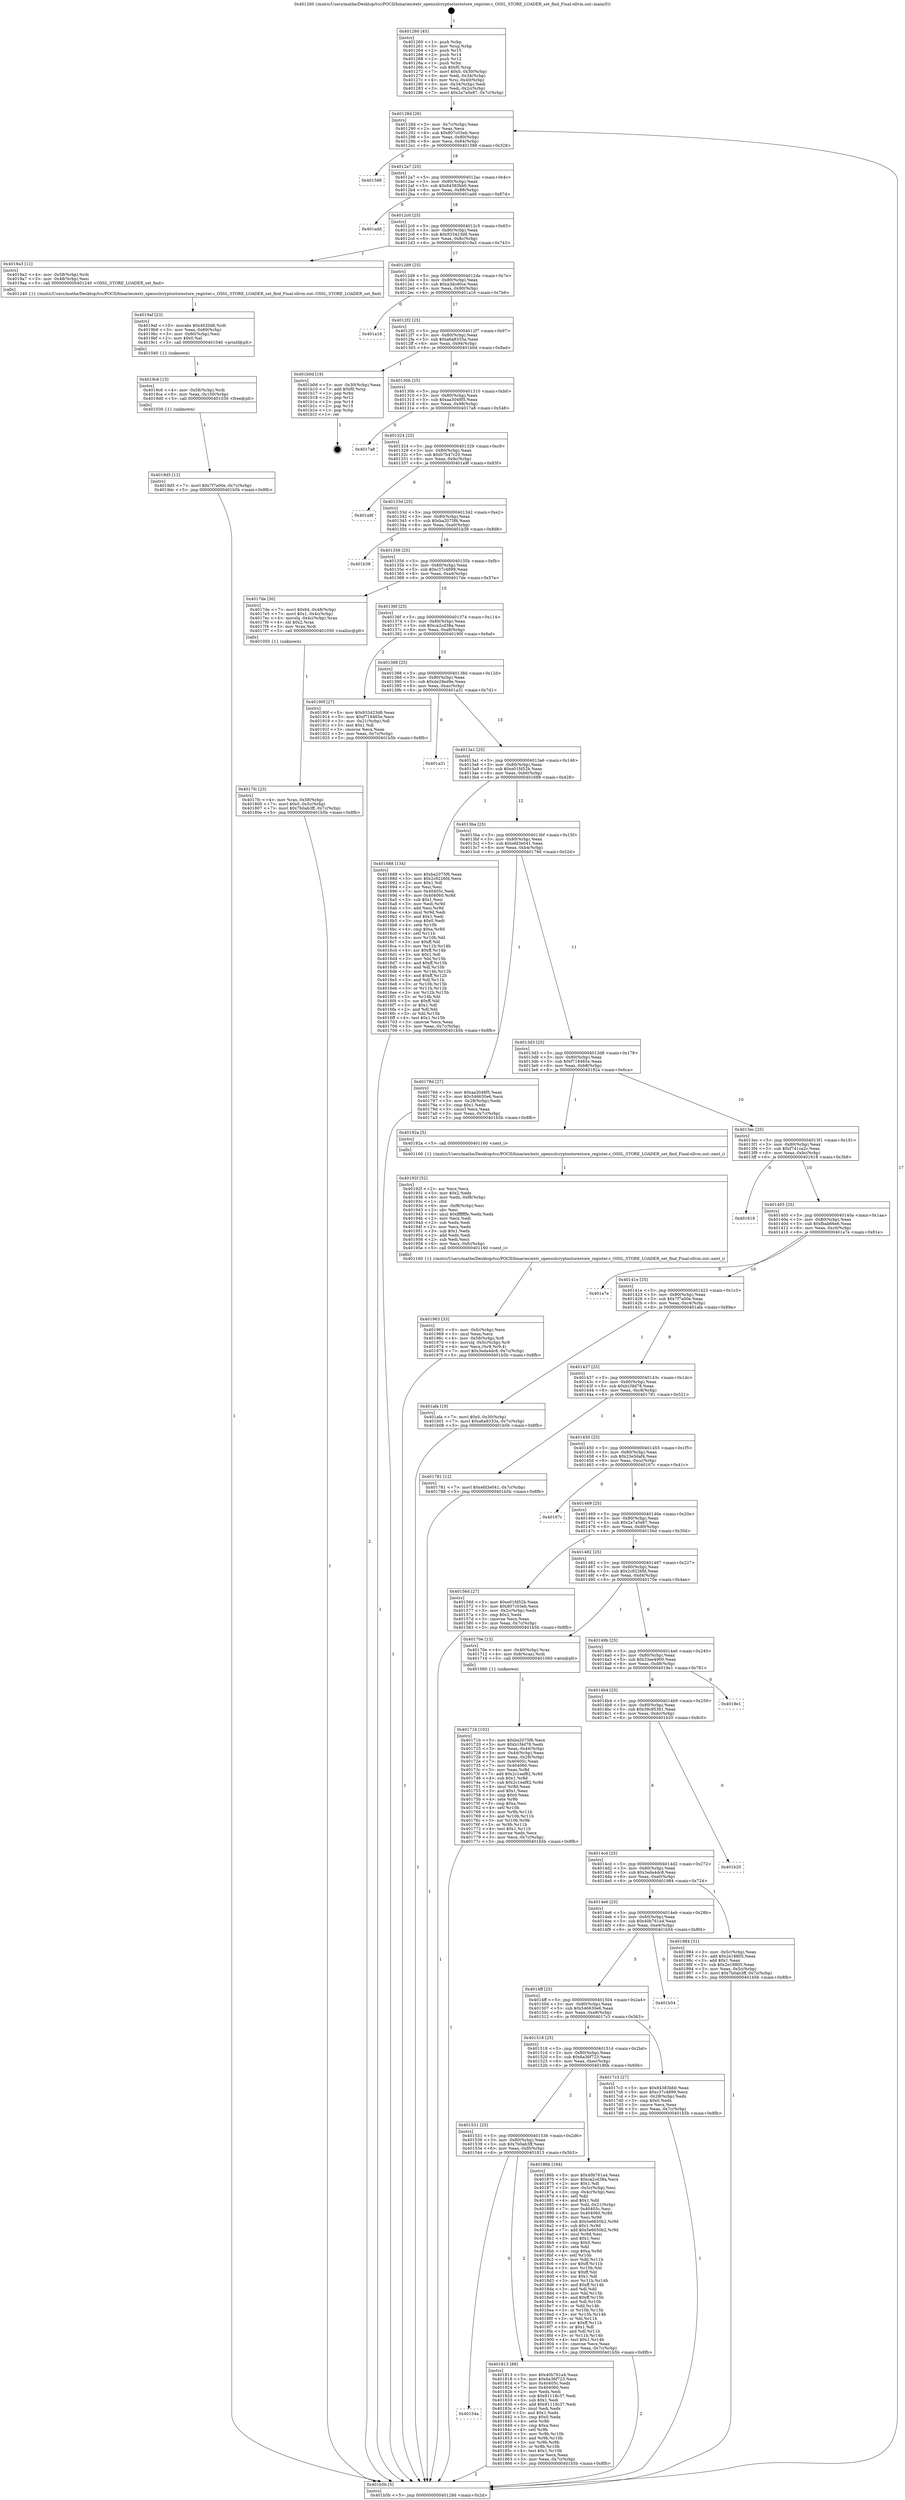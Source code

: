 digraph "0x401260" {
  label = "0x401260 (/mnt/c/Users/mathe/Desktop/tcc/POCII/binaries/extr_opensslcryptostorestore_register.c_OSSL_STORE_LOADER_set_find_Final-ollvm.out::main(0))"
  labelloc = "t"
  node[shape=record]

  Entry [label="",width=0.3,height=0.3,shape=circle,fillcolor=black,style=filled]
  "0x40128d" [label="{
     0x40128d [26]\l
     | [instrs]\l
     &nbsp;&nbsp;0x40128d \<+3\>: mov -0x7c(%rbp),%eax\l
     &nbsp;&nbsp;0x401290 \<+2\>: mov %eax,%ecx\l
     &nbsp;&nbsp;0x401292 \<+6\>: sub $0x807c03eb,%ecx\l
     &nbsp;&nbsp;0x401298 \<+3\>: mov %eax,-0x80(%rbp)\l
     &nbsp;&nbsp;0x40129b \<+6\>: mov %ecx,-0x84(%rbp)\l
     &nbsp;&nbsp;0x4012a1 \<+6\>: je 0000000000401588 \<main+0x328\>\l
  }"]
  "0x401588" [label="{
     0x401588\l
  }", style=dashed]
  "0x4012a7" [label="{
     0x4012a7 [25]\l
     | [instrs]\l
     &nbsp;&nbsp;0x4012a7 \<+5\>: jmp 00000000004012ac \<main+0x4c\>\l
     &nbsp;&nbsp;0x4012ac \<+3\>: mov -0x80(%rbp),%eax\l
     &nbsp;&nbsp;0x4012af \<+5\>: sub $0x84383bb0,%eax\l
     &nbsp;&nbsp;0x4012b4 \<+6\>: mov %eax,-0x88(%rbp)\l
     &nbsp;&nbsp;0x4012ba \<+6\>: je 0000000000401add \<main+0x87d\>\l
  }"]
  Exit [label="",width=0.3,height=0.3,shape=circle,fillcolor=black,style=filled,peripheries=2]
  "0x401add" [label="{
     0x401add\l
  }", style=dashed]
  "0x4012c0" [label="{
     0x4012c0 [25]\l
     | [instrs]\l
     &nbsp;&nbsp;0x4012c0 \<+5\>: jmp 00000000004012c5 \<main+0x65\>\l
     &nbsp;&nbsp;0x4012c5 \<+3\>: mov -0x80(%rbp),%eax\l
     &nbsp;&nbsp;0x4012c8 \<+5\>: sub $0x933423d8,%eax\l
     &nbsp;&nbsp;0x4012cd \<+6\>: mov %eax,-0x8c(%rbp)\l
     &nbsp;&nbsp;0x4012d3 \<+6\>: je 00000000004019a3 \<main+0x743\>\l
  }"]
  "0x4019d5" [label="{
     0x4019d5 [12]\l
     | [instrs]\l
     &nbsp;&nbsp;0x4019d5 \<+7\>: movl $0x7f7a00e,-0x7c(%rbp)\l
     &nbsp;&nbsp;0x4019dc \<+5\>: jmp 0000000000401b5b \<main+0x8fb\>\l
  }"]
  "0x4019a3" [label="{
     0x4019a3 [12]\l
     | [instrs]\l
     &nbsp;&nbsp;0x4019a3 \<+4\>: mov -0x58(%rbp),%rdi\l
     &nbsp;&nbsp;0x4019a7 \<+3\>: mov -0x48(%rbp),%esi\l
     &nbsp;&nbsp;0x4019aa \<+5\>: call 0000000000401240 \<OSSL_STORE_LOADER_set_find\>\l
     | [calls]\l
     &nbsp;&nbsp;0x401240 \{1\} (/mnt/c/Users/mathe/Desktop/tcc/POCII/binaries/extr_opensslcryptostorestore_register.c_OSSL_STORE_LOADER_set_find_Final-ollvm.out::OSSL_STORE_LOADER_set_find)\l
  }"]
  "0x4012d9" [label="{
     0x4012d9 [25]\l
     | [instrs]\l
     &nbsp;&nbsp;0x4012d9 \<+5\>: jmp 00000000004012de \<main+0x7e\>\l
     &nbsp;&nbsp;0x4012de \<+3\>: mov -0x80(%rbp),%eax\l
     &nbsp;&nbsp;0x4012e1 \<+5\>: sub $0xa3dcd0ce,%eax\l
     &nbsp;&nbsp;0x4012e6 \<+6\>: mov %eax,-0x90(%rbp)\l
     &nbsp;&nbsp;0x4012ec \<+6\>: je 0000000000401a16 \<main+0x7b6\>\l
  }"]
  "0x4019c6" [label="{
     0x4019c6 [15]\l
     | [instrs]\l
     &nbsp;&nbsp;0x4019c6 \<+4\>: mov -0x58(%rbp),%rdi\l
     &nbsp;&nbsp;0x4019ca \<+6\>: mov %eax,-0x100(%rbp)\l
     &nbsp;&nbsp;0x4019d0 \<+5\>: call 0000000000401030 \<free@plt\>\l
     | [calls]\l
     &nbsp;&nbsp;0x401030 \{1\} (unknown)\l
  }"]
  "0x401a16" [label="{
     0x401a16\l
  }", style=dashed]
  "0x4012f2" [label="{
     0x4012f2 [25]\l
     | [instrs]\l
     &nbsp;&nbsp;0x4012f2 \<+5\>: jmp 00000000004012f7 \<main+0x97\>\l
     &nbsp;&nbsp;0x4012f7 \<+3\>: mov -0x80(%rbp),%eax\l
     &nbsp;&nbsp;0x4012fa \<+5\>: sub $0xa6a8333a,%eax\l
     &nbsp;&nbsp;0x4012ff \<+6\>: mov %eax,-0x94(%rbp)\l
     &nbsp;&nbsp;0x401305 \<+6\>: je 0000000000401b0d \<main+0x8ad\>\l
  }"]
  "0x4019af" [label="{
     0x4019af [23]\l
     | [instrs]\l
     &nbsp;&nbsp;0x4019af \<+10\>: movabs $0x4020d6,%rdi\l
     &nbsp;&nbsp;0x4019b9 \<+3\>: mov %eax,-0x60(%rbp)\l
     &nbsp;&nbsp;0x4019bc \<+3\>: mov -0x60(%rbp),%esi\l
     &nbsp;&nbsp;0x4019bf \<+2\>: mov $0x0,%al\l
     &nbsp;&nbsp;0x4019c1 \<+5\>: call 0000000000401040 \<printf@plt\>\l
     | [calls]\l
     &nbsp;&nbsp;0x401040 \{1\} (unknown)\l
  }"]
  "0x401b0d" [label="{
     0x401b0d [19]\l
     | [instrs]\l
     &nbsp;&nbsp;0x401b0d \<+3\>: mov -0x30(%rbp),%eax\l
     &nbsp;&nbsp;0x401b10 \<+7\>: add $0xf0,%rsp\l
     &nbsp;&nbsp;0x401b17 \<+1\>: pop %rbx\l
     &nbsp;&nbsp;0x401b18 \<+2\>: pop %r12\l
     &nbsp;&nbsp;0x401b1a \<+2\>: pop %r14\l
     &nbsp;&nbsp;0x401b1c \<+2\>: pop %r15\l
     &nbsp;&nbsp;0x401b1e \<+1\>: pop %rbp\l
     &nbsp;&nbsp;0x401b1f \<+1\>: ret\l
  }"]
  "0x40130b" [label="{
     0x40130b [25]\l
     | [instrs]\l
     &nbsp;&nbsp;0x40130b \<+5\>: jmp 0000000000401310 \<main+0xb0\>\l
     &nbsp;&nbsp;0x401310 \<+3\>: mov -0x80(%rbp),%eax\l
     &nbsp;&nbsp;0x401313 \<+5\>: sub $0xaa3048f5,%eax\l
     &nbsp;&nbsp;0x401318 \<+6\>: mov %eax,-0x98(%rbp)\l
     &nbsp;&nbsp;0x40131e \<+6\>: je 00000000004017a8 \<main+0x548\>\l
  }"]
  "0x401963" [label="{
     0x401963 [33]\l
     | [instrs]\l
     &nbsp;&nbsp;0x401963 \<+6\>: mov -0xfc(%rbp),%ecx\l
     &nbsp;&nbsp;0x401969 \<+3\>: imul %eax,%ecx\l
     &nbsp;&nbsp;0x40196c \<+4\>: mov -0x58(%rbp),%r8\l
     &nbsp;&nbsp;0x401970 \<+4\>: movslq -0x5c(%rbp),%r9\l
     &nbsp;&nbsp;0x401974 \<+4\>: mov %ecx,(%r8,%r9,4)\l
     &nbsp;&nbsp;0x401978 \<+7\>: movl $0x3eda4dc8,-0x7c(%rbp)\l
     &nbsp;&nbsp;0x40197f \<+5\>: jmp 0000000000401b5b \<main+0x8fb\>\l
  }"]
  "0x4017a8" [label="{
     0x4017a8\l
  }", style=dashed]
  "0x401324" [label="{
     0x401324 [25]\l
     | [instrs]\l
     &nbsp;&nbsp;0x401324 \<+5\>: jmp 0000000000401329 \<main+0xc9\>\l
     &nbsp;&nbsp;0x401329 \<+3\>: mov -0x80(%rbp),%eax\l
     &nbsp;&nbsp;0x40132c \<+5\>: sub $0xb7b47c20,%eax\l
     &nbsp;&nbsp;0x401331 \<+6\>: mov %eax,-0x9c(%rbp)\l
     &nbsp;&nbsp;0x401337 \<+6\>: je 0000000000401a9f \<main+0x83f\>\l
  }"]
  "0x40192f" [label="{
     0x40192f [52]\l
     | [instrs]\l
     &nbsp;&nbsp;0x40192f \<+2\>: xor %ecx,%ecx\l
     &nbsp;&nbsp;0x401931 \<+5\>: mov $0x2,%edx\l
     &nbsp;&nbsp;0x401936 \<+6\>: mov %edx,-0xf8(%rbp)\l
     &nbsp;&nbsp;0x40193c \<+1\>: cltd\l
     &nbsp;&nbsp;0x40193d \<+6\>: mov -0xf8(%rbp),%esi\l
     &nbsp;&nbsp;0x401943 \<+2\>: idiv %esi\l
     &nbsp;&nbsp;0x401945 \<+6\>: imul $0xfffffffe,%edx,%edx\l
     &nbsp;&nbsp;0x40194b \<+2\>: mov %ecx,%edi\l
     &nbsp;&nbsp;0x40194d \<+2\>: sub %edx,%edi\l
     &nbsp;&nbsp;0x40194f \<+2\>: mov %ecx,%edx\l
     &nbsp;&nbsp;0x401951 \<+3\>: sub $0x1,%edx\l
     &nbsp;&nbsp;0x401954 \<+2\>: add %edx,%edi\l
     &nbsp;&nbsp;0x401956 \<+2\>: sub %edi,%ecx\l
     &nbsp;&nbsp;0x401958 \<+6\>: mov %ecx,-0xfc(%rbp)\l
     &nbsp;&nbsp;0x40195e \<+5\>: call 0000000000401160 \<next_i\>\l
     | [calls]\l
     &nbsp;&nbsp;0x401160 \{1\} (/mnt/c/Users/mathe/Desktop/tcc/POCII/binaries/extr_opensslcryptostorestore_register.c_OSSL_STORE_LOADER_set_find_Final-ollvm.out::next_i)\l
  }"]
  "0x401a9f" [label="{
     0x401a9f\l
  }", style=dashed]
  "0x40133d" [label="{
     0x40133d [25]\l
     | [instrs]\l
     &nbsp;&nbsp;0x40133d \<+5\>: jmp 0000000000401342 \<main+0xe2\>\l
     &nbsp;&nbsp;0x401342 \<+3\>: mov -0x80(%rbp),%eax\l
     &nbsp;&nbsp;0x401345 \<+5\>: sub $0xba2075f6,%eax\l
     &nbsp;&nbsp;0x40134a \<+6\>: mov %eax,-0xa0(%rbp)\l
     &nbsp;&nbsp;0x401350 \<+6\>: je 0000000000401b38 \<main+0x8d8\>\l
  }"]
  "0x40154a" [label="{
     0x40154a\l
  }", style=dashed]
  "0x401b38" [label="{
     0x401b38\l
  }", style=dashed]
  "0x401356" [label="{
     0x401356 [25]\l
     | [instrs]\l
     &nbsp;&nbsp;0x401356 \<+5\>: jmp 000000000040135b \<main+0xfb\>\l
     &nbsp;&nbsp;0x40135b \<+3\>: mov -0x80(%rbp),%eax\l
     &nbsp;&nbsp;0x40135e \<+5\>: sub $0xc37c4899,%eax\l
     &nbsp;&nbsp;0x401363 \<+6\>: mov %eax,-0xa4(%rbp)\l
     &nbsp;&nbsp;0x401369 \<+6\>: je 00000000004017de \<main+0x57e\>\l
  }"]
  "0x401813" [label="{
     0x401813 [88]\l
     | [instrs]\l
     &nbsp;&nbsp;0x401813 \<+5\>: mov $0x40b761a4,%eax\l
     &nbsp;&nbsp;0x401818 \<+5\>: mov $0x6a36f723,%ecx\l
     &nbsp;&nbsp;0x40181d \<+7\>: mov 0x40405c,%edx\l
     &nbsp;&nbsp;0x401824 \<+7\>: mov 0x404060,%esi\l
     &nbsp;&nbsp;0x40182b \<+2\>: mov %edx,%edi\l
     &nbsp;&nbsp;0x40182d \<+6\>: sub $0x81118c37,%edi\l
     &nbsp;&nbsp;0x401833 \<+3\>: sub $0x1,%edi\l
     &nbsp;&nbsp;0x401836 \<+6\>: add $0x81118c37,%edi\l
     &nbsp;&nbsp;0x40183c \<+3\>: imul %edi,%edx\l
     &nbsp;&nbsp;0x40183f \<+3\>: and $0x1,%edx\l
     &nbsp;&nbsp;0x401842 \<+3\>: cmp $0x0,%edx\l
     &nbsp;&nbsp;0x401845 \<+4\>: sete %r8b\l
     &nbsp;&nbsp;0x401849 \<+3\>: cmp $0xa,%esi\l
     &nbsp;&nbsp;0x40184c \<+4\>: setl %r9b\l
     &nbsp;&nbsp;0x401850 \<+3\>: mov %r8b,%r10b\l
     &nbsp;&nbsp;0x401853 \<+3\>: and %r9b,%r10b\l
     &nbsp;&nbsp;0x401856 \<+3\>: xor %r9b,%r8b\l
     &nbsp;&nbsp;0x401859 \<+3\>: or %r8b,%r10b\l
     &nbsp;&nbsp;0x40185c \<+4\>: test $0x1,%r10b\l
     &nbsp;&nbsp;0x401860 \<+3\>: cmovne %ecx,%eax\l
     &nbsp;&nbsp;0x401863 \<+3\>: mov %eax,-0x7c(%rbp)\l
     &nbsp;&nbsp;0x401866 \<+5\>: jmp 0000000000401b5b \<main+0x8fb\>\l
  }"]
  "0x4017de" [label="{
     0x4017de [30]\l
     | [instrs]\l
     &nbsp;&nbsp;0x4017de \<+7\>: movl $0x64,-0x48(%rbp)\l
     &nbsp;&nbsp;0x4017e5 \<+7\>: movl $0x1,-0x4c(%rbp)\l
     &nbsp;&nbsp;0x4017ec \<+4\>: movslq -0x4c(%rbp),%rax\l
     &nbsp;&nbsp;0x4017f0 \<+4\>: shl $0x2,%rax\l
     &nbsp;&nbsp;0x4017f4 \<+3\>: mov %rax,%rdi\l
     &nbsp;&nbsp;0x4017f7 \<+5\>: call 0000000000401050 \<malloc@plt\>\l
     | [calls]\l
     &nbsp;&nbsp;0x401050 \{1\} (unknown)\l
  }"]
  "0x40136f" [label="{
     0x40136f [25]\l
     | [instrs]\l
     &nbsp;&nbsp;0x40136f \<+5\>: jmp 0000000000401374 \<main+0x114\>\l
     &nbsp;&nbsp;0x401374 \<+3\>: mov -0x80(%rbp),%eax\l
     &nbsp;&nbsp;0x401377 \<+5\>: sub $0xca2cd38a,%eax\l
     &nbsp;&nbsp;0x40137c \<+6\>: mov %eax,-0xa8(%rbp)\l
     &nbsp;&nbsp;0x401382 \<+6\>: je 000000000040190f \<main+0x6af\>\l
  }"]
  "0x401531" [label="{
     0x401531 [25]\l
     | [instrs]\l
     &nbsp;&nbsp;0x401531 \<+5\>: jmp 0000000000401536 \<main+0x2d6\>\l
     &nbsp;&nbsp;0x401536 \<+3\>: mov -0x80(%rbp),%eax\l
     &nbsp;&nbsp;0x401539 \<+5\>: sub $0x7b0ab3ff,%eax\l
     &nbsp;&nbsp;0x40153e \<+6\>: mov %eax,-0xf0(%rbp)\l
     &nbsp;&nbsp;0x401544 \<+6\>: je 0000000000401813 \<main+0x5b3\>\l
  }"]
  "0x40190f" [label="{
     0x40190f [27]\l
     | [instrs]\l
     &nbsp;&nbsp;0x40190f \<+5\>: mov $0x933423d8,%eax\l
     &nbsp;&nbsp;0x401914 \<+5\>: mov $0xf718465e,%ecx\l
     &nbsp;&nbsp;0x401919 \<+3\>: mov -0x21(%rbp),%dl\l
     &nbsp;&nbsp;0x40191c \<+3\>: test $0x1,%dl\l
     &nbsp;&nbsp;0x40191f \<+3\>: cmovne %ecx,%eax\l
     &nbsp;&nbsp;0x401922 \<+3\>: mov %eax,-0x7c(%rbp)\l
     &nbsp;&nbsp;0x401925 \<+5\>: jmp 0000000000401b5b \<main+0x8fb\>\l
  }"]
  "0x401388" [label="{
     0x401388 [25]\l
     | [instrs]\l
     &nbsp;&nbsp;0x401388 \<+5\>: jmp 000000000040138d \<main+0x12d\>\l
     &nbsp;&nbsp;0x40138d \<+3\>: mov -0x80(%rbp),%eax\l
     &nbsp;&nbsp;0x401390 \<+5\>: sub $0xde29ed9e,%eax\l
     &nbsp;&nbsp;0x401395 \<+6\>: mov %eax,-0xac(%rbp)\l
     &nbsp;&nbsp;0x40139b \<+6\>: je 0000000000401a31 \<main+0x7d1\>\l
  }"]
  "0x40186b" [label="{
     0x40186b [164]\l
     | [instrs]\l
     &nbsp;&nbsp;0x40186b \<+5\>: mov $0x40b761a4,%eax\l
     &nbsp;&nbsp;0x401870 \<+5\>: mov $0xca2cd38a,%ecx\l
     &nbsp;&nbsp;0x401875 \<+2\>: mov $0x1,%dl\l
     &nbsp;&nbsp;0x401877 \<+3\>: mov -0x5c(%rbp),%esi\l
     &nbsp;&nbsp;0x40187a \<+3\>: cmp -0x4c(%rbp),%esi\l
     &nbsp;&nbsp;0x40187d \<+4\>: setl %dil\l
     &nbsp;&nbsp;0x401881 \<+4\>: and $0x1,%dil\l
     &nbsp;&nbsp;0x401885 \<+4\>: mov %dil,-0x21(%rbp)\l
     &nbsp;&nbsp;0x401889 \<+7\>: mov 0x40405c,%esi\l
     &nbsp;&nbsp;0x401890 \<+8\>: mov 0x404060,%r8d\l
     &nbsp;&nbsp;0x401898 \<+3\>: mov %esi,%r9d\l
     &nbsp;&nbsp;0x40189b \<+7\>: sub $0x5e6650b2,%r9d\l
     &nbsp;&nbsp;0x4018a2 \<+4\>: sub $0x1,%r9d\l
     &nbsp;&nbsp;0x4018a6 \<+7\>: add $0x5e6650b2,%r9d\l
     &nbsp;&nbsp;0x4018ad \<+4\>: imul %r9d,%esi\l
     &nbsp;&nbsp;0x4018b1 \<+3\>: and $0x1,%esi\l
     &nbsp;&nbsp;0x4018b4 \<+3\>: cmp $0x0,%esi\l
     &nbsp;&nbsp;0x4018b7 \<+4\>: sete %dil\l
     &nbsp;&nbsp;0x4018bb \<+4\>: cmp $0xa,%r8d\l
     &nbsp;&nbsp;0x4018bf \<+4\>: setl %r10b\l
     &nbsp;&nbsp;0x4018c3 \<+3\>: mov %dil,%r11b\l
     &nbsp;&nbsp;0x4018c6 \<+4\>: xor $0xff,%r11b\l
     &nbsp;&nbsp;0x4018ca \<+3\>: mov %r10b,%bl\l
     &nbsp;&nbsp;0x4018cd \<+3\>: xor $0xff,%bl\l
     &nbsp;&nbsp;0x4018d0 \<+3\>: xor $0x1,%dl\l
     &nbsp;&nbsp;0x4018d3 \<+3\>: mov %r11b,%r14b\l
     &nbsp;&nbsp;0x4018d6 \<+4\>: and $0xff,%r14b\l
     &nbsp;&nbsp;0x4018da \<+3\>: and %dl,%dil\l
     &nbsp;&nbsp;0x4018dd \<+3\>: mov %bl,%r15b\l
     &nbsp;&nbsp;0x4018e0 \<+4\>: and $0xff,%r15b\l
     &nbsp;&nbsp;0x4018e4 \<+3\>: and %dl,%r10b\l
     &nbsp;&nbsp;0x4018e7 \<+3\>: or %dil,%r14b\l
     &nbsp;&nbsp;0x4018ea \<+3\>: or %r10b,%r15b\l
     &nbsp;&nbsp;0x4018ed \<+3\>: xor %r15b,%r14b\l
     &nbsp;&nbsp;0x4018f0 \<+3\>: or %bl,%r11b\l
     &nbsp;&nbsp;0x4018f3 \<+4\>: xor $0xff,%r11b\l
     &nbsp;&nbsp;0x4018f7 \<+3\>: or $0x1,%dl\l
     &nbsp;&nbsp;0x4018fa \<+3\>: and %dl,%r11b\l
     &nbsp;&nbsp;0x4018fd \<+3\>: or %r11b,%r14b\l
     &nbsp;&nbsp;0x401900 \<+4\>: test $0x1,%r14b\l
     &nbsp;&nbsp;0x401904 \<+3\>: cmovne %ecx,%eax\l
     &nbsp;&nbsp;0x401907 \<+3\>: mov %eax,-0x7c(%rbp)\l
     &nbsp;&nbsp;0x40190a \<+5\>: jmp 0000000000401b5b \<main+0x8fb\>\l
  }"]
  "0x401a31" [label="{
     0x401a31\l
  }", style=dashed]
  "0x4013a1" [label="{
     0x4013a1 [25]\l
     | [instrs]\l
     &nbsp;&nbsp;0x4013a1 \<+5\>: jmp 00000000004013a6 \<main+0x146\>\l
     &nbsp;&nbsp;0x4013a6 \<+3\>: mov -0x80(%rbp),%eax\l
     &nbsp;&nbsp;0x4013a9 \<+5\>: sub $0xe01fd52b,%eax\l
     &nbsp;&nbsp;0x4013ae \<+6\>: mov %eax,-0xb0(%rbp)\l
     &nbsp;&nbsp;0x4013b4 \<+6\>: je 0000000000401688 \<main+0x428\>\l
  }"]
  "0x4017fc" [label="{
     0x4017fc [23]\l
     | [instrs]\l
     &nbsp;&nbsp;0x4017fc \<+4\>: mov %rax,-0x58(%rbp)\l
     &nbsp;&nbsp;0x401800 \<+7\>: movl $0x0,-0x5c(%rbp)\l
     &nbsp;&nbsp;0x401807 \<+7\>: movl $0x7b0ab3ff,-0x7c(%rbp)\l
     &nbsp;&nbsp;0x40180e \<+5\>: jmp 0000000000401b5b \<main+0x8fb\>\l
  }"]
  "0x401688" [label="{
     0x401688 [134]\l
     | [instrs]\l
     &nbsp;&nbsp;0x401688 \<+5\>: mov $0xba2075f6,%eax\l
     &nbsp;&nbsp;0x40168d \<+5\>: mov $0x2c9226fd,%ecx\l
     &nbsp;&nbsp;0x401692 \<+2\>: mov $0x1,%dl\l
     &nbsp;&nbsp;0x401694 \<+2\>: xor %esi,%esi\l
     &nbsp;&nbsp;0x401696 \<+7\>: mov 0x40405c,%edi\l
     &nbsp;&nbsp;0x40169d \<+8\>: mov 0x404060,%r8d\l
     &nbsp;&nbsp;0x4016a5 \<+3\>: sub $0x1,%esi\l
     &nbsp;&nbsp;0x4016a8 \<+3\>: mov %edi,%r9d\l
     &nbsp;&nbsp;0x4016ab \<+3\>: add %esi,%r9d\l
     &nbsp;&nbsp;0x4016ae \<+4\>: imul %r9d,%edi\l
     &nbsp;&nbsp;0x4016b2 \<+3\>: and $0x1,%edi\l
     &nbsp;&nbsp;0x4016b5 \<+3\>: cmp $0x0,%edi\l
     &nbsp;&nbsp;0x4016b8 \<+4\>: sete %r10b\l
     &nbsp;&nbsp;0x4016bc \<+4\>: cmp $0xa,%r8d\l
     &nbsp;&nbsp;0x4016c0 \<+4\>: setl %r11b\l
     &nbsp;&nbsp;0x4016c4 \<+3\>: mov %r10b,%bl\l
     &nbsp;&nbsp;0x4016c7 \<+3\>: xor $0xff,%bl\l
     &nbsp;&nbsp;0x4016ca \<+3\>: mov %r11b,%r14b\l
     &nbsp;&nbsp;0x4016cd \<+4\>: xor $0xff,%r14b\l
     &nbsp;&nbsp;0x4016d1 \<+3\>: xor $0x1,%dl\l
     &nbsp;&nbsp;0x4016d4 \<+3\>: mov %bl,%r15b\l
     &nbsp;&nbsp;0x4016d7 \<+4\>: and $0xff,%r15b\l
     &nbsp;&nbsp;0x4016db \<+3\>: and %dl,%r10b\l
     &nbsp;&nbsp;0x4016de \<+3\>: mov %r14b,%r12b\l
     &nbsp;&nbsp;0x4016e1 \<+4\>: and $0xff,%r12b\l
     &nbsp;&nbsp;0x4016e5 \<+3\>: and %dl,%r11b\l
     &nbsp;&nbsp;0x4016e8 \<+3\>: or %r10b,%r15b\l
     &nbsp;&nbsp;0x4016eb \<+3\>: or %r11b,%r12b\l
     &nbsp;&nbsp;0x4016ee \<+3\>: xor %r12b,%r15b\l
     &nbsp;&nbsp;0x4016f1 \<+3\>: or %r14b,%bl\l
     &nbsp;&nbsp;0x4016f4 \<+3\>: xor $0xff,%bl\l
     &nbsp;&nbsp;0x4016f7 \<+3\>: or $0x1,%dl\l
     &nbsp;&nbsp;0x4016fa \<+2\>: and %dl,%bl\l
     &nbsp;&nbsp;0x4016fc \<+3\>: or %bl,%r15b\l
     &nbsp;&nbsp;0x4016ff \<+4\>: test $0x1,%r15b\l
     &nbsp;&nbsp;0x401703 \<+3\>: cmovne %ecx,%eax\l
     &nbsp;&nbsp;0x401706 \<+3\>: mov %eax,-0x7c(%rbp)\l
     &nbsp;&nbsp;0x401709 \<+5\>: jmp 0000000000401b5b \<main+0x8fb\>\l
  }"]
  "0x4013ba" [label="{
     0x4013ba [25]\l
     | [instrs]\l
     &nbsp;&nbsp;0x4013ba \<+5\>: jmp 00000000004013bf \<main+0x15f\>\l
     &nbsp;&nbsp;0x4013bf \<+3\>: mov -0x80(%rbp),%eax\l
     &nbsp;&nbsp;0x4013c2 \<+5\>: sub $0xefd3e041,%eax\l
     &nbsp;&nbsp;0x4013c7 \<+6\>: mov %eax,-0xb4(%rbp)\l
     &nbsp;&nbsp;0x4013cd \<+6\>: je 000000000040178d \<main+0x52d\>\l
  }"]
  "0x401518" [label="{
     0x401518 [25]\l
     | [instrs]\l
     &nbsp;&nbsp;0x401518 \<+5\>: jmp 000000000040151d \<main+0x2bd\>\l
     &nbsp;&nbsp;0x40151d \<+3\>: mov -0x80(%rbp),%eax\l
     &nbsp;&nbsp;0x401520 \<+5\>: sub $0x6a36f723,%eax\l
     &nbsp;&nbsp;0x401525 \<+6\>: mov %eax,-0xec(%rbp)\l
     &nbsp;&nbsp;0x40152b \<+6\>: je 000000000040186b \<main+0x60b\>\l
  }"]
  "0x40178d" [label="{
     0x40178d [27]\l
     | [instrs]\l
     &nbsp;&nbsp;0x40178d \<+5\>: mov $0xaa3048f5,%eax\l
     &nbsp;&nbsp;0x401792 \<+5\>: mov $0x546630e6,%ecx\l
     &nbsp;&nbsp;0x401797 \<+3\>: mov -0x28(%rbp),%edx\l
     &nbsp;&nbsp;0x40179a \<+3\>: cmp $0x1,%edx\l
     &nbsp;&nbsp;0x40179d \<+3\>: cmovl %ecx,%eax\l
     &nbsp;&nbsp;0x4017a0 \<+3\>: mov %eax,-0x7c(%rbp)\l
     &nbsp;&nbsp;0x4017a3 \<+5\>: jmp 0000000000401b5b \<main+0x8fb\>\l
  }"]
  "0x4013d3" [label="{
     0x4013d3 [25]\l
     | [instrs]\l
     &nbsp;&nbsp;0x4013d3 \<+5\>: jmp 00000000004013d8 \<main+0x178\>\l
     &nbsp;&nbsp;0x4013d8 \<+3\>: mov -0x80(%rbp),%eax\l
     &nbsp;&nbsp;0x4013db \<+5\>: sub $0xf718465e,%eax\l
     &nbsp;&nbsp;0x4013e0 \<+6\>: mov %eax,-0xb8(%rbp)\l
     &nbsp;&nbsp;0x4013e6 \<+6\>: je 000000000040192a \<main+0x6ca\>\l
  }"]
  "0x4017c3" [label="{
     0x4017c3 [27]\l
     | [instrs]\l
     &nbsp;&nbsp;0x4017c3 \<+5\>: mov $0x84383bb0,%eax\l
     &nbsp;&nbsp;0x4017c8 \<+5\>: mov $0xc37c4899,%ecx\l
     &nbsp;&nbsp;0x4017cd \<+3\>: mov -0x28(%rbp),%edx\l
     &nbsp;&nbsp;0x4017d0 \<+3\>: cmp $0x0,%edx\l
     &nbsp;&nbsp;0x4017d3 \<+3\>: cmove %ecx,%eax\l
     &nbsp;&nbsp;0x4017d6 \<+3\>: mov %eax,-0x7c(%rbp)\l
     &nbsp;&nbsp;0x4017d9 \<+5\>: jmp 0000000000401b5b \<main+0x8fb\>\l
  }"]
  "0x40192a" [label="{
     0x40192a [5]\l
     | [instrs]\l
     &nbsp;&nbsp;0x40192a \<+5\>: call 0000000000401160 \<next_i\>\l
     | [calls]\l
     &nbsp;&nbsp;0x401160 \{1\} (/mnt/c/Users/mathe/Desktop/tcc/POCII/binaries/extr_opensslcryptostorestore_register.c_OSSL_STORE_LOADER_set_find_Final-ollvm.out::next_i)\l
  }"]
  "0x4013ec" [label="{
     0x4013ec [25]\l
     | [instrs]\l
     &nbsp;&nbsp;0x4013ec \<+5\>: jmp 00000000004013f1 \<main+0x191\>\l
     &nbsp;&nbsp;0x4013f1 \<+3\>: mov -0x80(%rbp),%eax\l
     &nbsp;&nbsp;0x4013f4 \<+5\>: sub $0xf741ca2c,%eax\l
     &nbsp;&nbsp;0x4013f9 \<+6\>: mov %eax,-0xbc(%rbp)\l
     &nbsp;&nbsp;0x4013ff \<+6\>: je 0000000000401618 \<main+0x3b8\>\l
  }"]
  "0x4014ff" [label="{
     0x4014ff [25]\l
     | [instrs]\l
     &nbsp;&nbsp;0x4014ff \<+5\>: jmp 0000000000401504 \<main+0x2a4\>\l
     &nbsp;&nbsp;0x401504 \<+3\>: mov -0x80(%rbp),%eax\l
     &nbsp;&nbsp;0x401507 \<+5\>: sub $0x546630e6,%eax\l
     &nbsp;&nbsp;0x40150c \<+6\>: mov %eax,-0xe8(%rbp)\l
     &nbsp;&nbsp;0x401512 \<+6\>: je 00000000004017c3 \<main+0x563\>\l
  }"]
  "0x401618" [label="{
     0x401618\l
  }", style=dashed]
  "0x401405" [label="{
     0x401405 [25]\l
     | [instrs]\l
     &nbsp;&nbsp;0x401405 \<+5\>: jmp 000000000040140a \<main+0x1aa\>\l
     &nbsp;&nbsp;0x40140a \<+3\>: mov -0x80(%rbp),%eax\l
     &nbsp;&nbsp;0x40140d \<+5\>: sub $0xfbab66e6,%eax\l
     &nbsp;&nbsp;0x401412 \<+6\>: mov %eax,-0xc0(%rbp)\l
     &nbsp;&nbsp;0x401418 \<+6\>: je 0000000000401a7e \<main+0x81e\>\l
  }"]
  "0x401b54" [label="{
     0x401b54\l
  }", style=dashed]
  "0x401a7e" [label="{
     0x401a7e\l
  }", style=dashed]
  "0x40141e" [label="{
     0x40141e [25]\l
     | [instrs]\l
     &nbsp;&nbsp;0x40141e \<+5\>: jmp 0000000000401423 \<main+0x1c3\>\l
     &nbsp;&nbsp;0x401423 \<+3\>: mov -0x80(%rbp),%eax\l
     &nbsp;&nbsp;0x401426 \<+5\>: sub $0x7f7a00e,%eax\l
     &nbsp;&nbsp;0x40142b \<+6\>: mov %eax,-0xc4(%rbp)\l
     &nbsp;&nbsp;0x401431 \<+6\>: je 0000000000401afa \<main+0x89a\>\l
  }"]
  "0x4014e6" [label="{
     0x4014e6 [25]\l
     | [instrs]\l
     &nbsp;&nbsp;0x4014e6 \<+5\>: jmp 00000000004014eb \<main+0x28b\>\l
     &nbsp;&nbsp;0x4014eb \<+3\>: mov -0x80(%rbp),%eax\l
     &nbsp;&nbsp;0x4014ee \<+5\>: sub $0x40b761a4,%eax\l
     &nbsp;&nbsp;0x4014f3 \<+6\>: mov %eax,-0xe4(%rbp)\l
     &nbsp;&nbsp;0x4014f9 \<+6\>: je 0000000000401b54 \<main+0x8f4\>\l
  }"]
  "0x401afa" [label="{
     0x401afa [19]\l
     | [instrs]\l
     &nbsp;&nbsp;0x401afa \<+7\>: movl $0x0,-0x30(%rbp)\l
     &nbsp;&nbsp;0x401b01 \<+7\>: movl $0xa6a8333a,-0x7c(%rbp)\l
     &nbsp;&nbsp;0x401b08 \<+5\>: jmp 0000000000401b5b \<main+0x8fb\>\l
  }"]
  "0x401437" [label="{
     0x401437 [25]\l
     | [instrs]\l
     &nbsp;&nbsp;0x401437 \<+5\>: jmp 000000000040143c \<main+0x1dc\>\l
     &nbsp;&nbsp;0x40143c \<+3\>: mov -0x80(%rbp),%eax\l
     &nbsp;&nbsp;0x40143f \<+5\>: sub $0xb1f4d78,%eax\l
     &nbsp;&nbsp;0x401444 \<+6\>: mov %eax,-0xc8(%rbp)\l
     &nbsp;&nbsp;0x40144a \<+6\>: je 0000000000401781 \<main+0x521\>\l
  }"]
  "0x401984" [label="{
     0x401984 [31]\l
     | [instrs]\l
     &nbsp;&nbsp;0x401984 \<+3\>: mov -0x5c(%rbp),%eax\l
     &nbsp;&nbsp;0x401987 \<+5\>: add $0x2e18805,%eax\l
     &nbsp;&nbsp;0x40198c \<+3\>: add $0x1,%eax\l
     &nbsp;&nbsp;0x40198f \<+5\>: sub $0x2e18805,%eax\l
     &nbsp;&nbsp;0x401994 \<+3\>: mov %eax,-0x5c(%rbp)\l
     &nbsp;&nbsp;0x401997 \<+7\>: movl $0x7b0ab3ff,-0x7c(%rbp)\l
     &nbsp;&nbsp;0x40199e \<+5\>: jmp 0000000000401b5b \<main+0x8fb\>\l
  }"]
  "0x401781" [label="{
     0x401781 [12]\l
     | [instrs]\l
     &nbsp;&nbsp;0x401781 \<+7\>: movl $0xefd3e041,-0x7c(%rbp)\l
     &nbsp;&nbsp;0x401788 \<+5\>: jmp 0000000000401b5b \<main+0x8fb\>\l
  }"]
  "0x401450" [label="{
     0x401450 [25]\l
     | [instrs]\l
     &nbsp;&nbsp;0x401450 \<+5\>: jmp 0000000000401455 \<main+0x1f5\>\l
     &nbsp;&nbsp;0x401455 \<+3\>: mov -0x80(%rbp),%eax\l
     &nbsp;&nbsp;0x401458 \<+5\>: sub $0x23e5daf4,%eax\l
     &nbsp;&nbsp;0x40145d \<+6\>: mov %eax,-0xcc(%rbp)\l
     &nbsp;&nbsp;0x401463 \<+6\>: je 000000000040167c \<main+0x41c\>\l
  }"]
  "0x4014cd" [label="{
     0x4014cd [25]\l
     | [instrs]\l
     &nbsp;&nbsp;0x4014cd \<+5\>: jmp 00000000004014d2 \<main+0x272\>\l
     &nbsp;&nbsp;0x4014d2 \<+3\>: mov -0x80(%rbp),%eax\l
     &nbsp;&nbsp;0x4014d5 \<+5\>: sub $0x3eda4dc8,%eax\l
     &nbsp;&nbsp;0x4014da \<+6\>: mov %eax,-0xe0(%rbp)\l
     &nbsp;&nbsp;0x4014e0 \<+6\>: je 0000000000401984 \<main+0x724\>\l
  }"]
  "0x40167c" [label="{
     0x40167c\l
  }", style=dashed]
  "0x401469" [label="{
     0x401469 [25]\l
     | [instrs]\l
     &nbsp;&nbsp;0x401469 \<+5\>: jmp 000000000040146e \<main+0x20e\>\l
     &nbsp;&nbsp;0x40146e \<+3\>: mov -0x80(%rbp),%eax\l
     &nbsp;&nbsp;0x401471 \<+5\>: sub $0x2a7a5e87,%eax\l
     &nbsp;&nbsp;0x401476 \<+6\>: mov %eax,-0xd0(%rbp)\l
     &nbsp;&nbsp;0x40147c \<+6\>: je 000000000040156d \<main+0x30d\>\l
  }"]
  "0x401b20" [label="{
     0x401b20\l
  }", style=dashed]
  "0x40156d" [label="{
     0x40156d [27]\l
     | [instrs]\l
     &nbsp;&nbsp;0x40156d \<+5\>: mov $0xe01fd52b,%eax\l
     &nbsp;&nbsp;0x401572 \<+5\>: mov $0x807c03eb,%ecx\l
     &nbsp;&nbsp;0x401577 \<+3\>: mov -0x2c(%rbp),%edx\l
     &nbsp;&nbsp;0x40157a \<+3\>: cmp $0x2,%edx\l
     &nbsp;&nbsp;0x40157d \<+3\>: cmovne %ecx,%eax\l
     &nbsp;&nbsp;0x401580 \<+3\>: mov %eax,-0x7c(%rbp)\l
     &nbsp;&nbsp;0x401583 \<+5\>: jmp 0000000000401b5b \<main+0x8fb\>\l
  }"]
  "0x401482" [label="{
     0x401482 [25]\l
     | [instrs]\l
     &nbsp;&nbsp;0x401482 \<+5\>: jmp 0000000000401487 \<main+0x227\>\l
     &nbsp;&nbsp;0x401487 \<+3\>: mov -0x80(%rbp),%eax\l
     &nbsp;&nbsp;0x40148a \<+5\>: sub $0x2c9226fd,%eax\l
     &nbsp;&nbsp;0x40148f \<+6\>: mov %eax,-0xd4(%rbp)\l
     &nbsp;&nbsp;0x401495 \<+6\>: je 000000000040170e \<main+0x4ae\>\l
  }"]
  "0x401b5b" [label="{
     0x401b5b [5]\l
     | [instrs]\l
     &nbsp;&nbsp;0x401b5b \<+5\>: jmp 000000000040128d \<main+0x2d\>\l
  }"]
  "0x401260" [label="{
     0x401260 [45]\l
     | [instrs]\l
     &nbsp;&nbsp;0x401260 \<+1\>: push %rbp\l
     &nbsp;&nbsp;0x401261 \<+3\>: mov %rsp,%rbp\l
     &nbsp;&nbsp;0x401264 \<+2\>: push %r15\l
     &nbsp;&nbsp;0x401266 \<+2\>: push %r14\l
     &nbsp;&nbsp;0x401268 \<+2\>: push %r12\l
     &nbsp;&nbsp;0x40126a \<+1\>: push %rbx\l
     &nbsp;&nbsp;0x40126b \<+7\>: sub $0xf0,%rsp\l
     &nbsp;&nbsp;0x401272 \<+7\>: movl $0x0,-0x30(%rbp)\l
     &nbsp;&nbsp;0x401279 \<+3\>: mov %edi,-0x34(%rbp)\l
     &nbsp;&nbsp;0x40127c \<+4\>: mov %rsi,-0x40(%rbp)\l
     &nbsp;&nbsp;0x401280 \<+3\>: mov -0x34(%rbp),%edi\l
     &nbsp;&nbsp;0x401283 \<+3\>: mov %edi,-0x2c(%rbp)\l
     &nbsp;&nbsp;0x401286 \<+7\>: movl $0x2a7a5e87,-0x7c(%rbp)\l
  }"]
  "0x4014b4" [label="{
     0x4014b4 [25]\l
     | [instrs]\l
     &nbsp;&nbsp;0x4014b4 \<+5\>: jmp 00000000004014b9 \<main+0x259\>\l
     &nbsp;&nbsp;0x4014b9 \<+3\>: mov -0x80(%rbp),%eax\l
     &nbsp;&nbsp;0x4014bc \<+5\>: sub $0x39c95361,%eax\l
     &nbsp;&nbsp;0x4014c1 \<+6\>: mov %eax,-0xdc(%rbp)\l
     &nbsp;&nbsp;0x4014c7 \<+6\>: je 0000000000401b20 \<main+0x8c0\>\l
  }"]
  "0x40170e" [label="{
     0x40170e [13]\l
     | [instrs]\l
     &nbsp;&nbsp;0x40170e \<+4\>: mov -0x40(%rbp),%rax\l
     &nbsp;&nbsp;0x401712 \<+4\>: mov 0x8(%rax),%rdi\l
     &nbsp;&nbsp;0x401716 \<+5\>: call 0000000000401060 \<atoi@plt\>\l
     | [calls]\l
     &nbsp;&nbsp;0x401060 \{1\} (unknown)\l
  }"]
  "0x40149b" [label="{
     0x40149b [25]\l
     | [instrs]\l
     &nbsp;&nbsp;0x40149b \<+5\>: jmp 00000000004014a0 \<main+0x240\>\l
     &nbsp;&nbsp;0x4014a0 \<+3\>: mov -0x80(%rbp),%eax\l
     &nbsp;&nbsp;0x4014a3 \<+5\>: sub $0x33ee4900,%eax\l
     &nbsp;&nbsp;0x4014a8 \<+6\>: mov %eax,-0xd8(%rbp)\l
     &nbsp;&nbsp;0x4014ae \<+6\>: je 00000000004019e1 \<main+0x781\>\l
  }"]
  "0x40171b" [label="{
     0x40171b [102]\l
     | [instrs]\l
     &nbsp;&nbsp;0x40171b \<+5\>: mov $0xba2075f6,%ecx\l
     &nbsp;&nbsp;0x401720 \<+5\>: mov $0xb1f4d78,%edx\l
     &nbsp;&nbsp;0x401725 \<+3\>: mov %eax,-0x44(%rbp)\l
     &nbsp;&nbsp;0x401728 \<+3\>: mov -0x44(%rbp),%eax\l
     &nbsp;&nbsp;0x40172b \<+3\>: mov %eax,-0x28(%rbp)\l
     &nbsp;&nbsp;0x40172e \<+7\>: mov 0x40405c,%eax\l
     &nbsp;&nbsp;0x401735 \<+7\>: mov 0x404060,%esi\l
     &nbsp;&nbsp;0x40173c \<+3\>: mov %eax,%r8d\l
     &nbsp;&nbsp;0x40173f \<+7\>: add $0x2c1eaf82,%r8d\l
     &nbsp;&nbsp;0x401746 \<+4\>: sub $0x1,%r8d\l
     &nbsp;&nbsp;0x40174a \<+7\>: sub $0x2c1eaf82,%r8d\l
     &nbsp;&nbsp;0x401751 \<+4\>: imul %r8d,%eax\l
     &nbsp;&nbsp;0x401755 \<+3\>: and $0x1,%eax\l
     &nbsp;&nbsp;0x401758 \<+3\>: cmp $0x0,%eax\l
     &nbsp;&nbsp;0x40175b \<+4\>: sete %r9b\l
     &nbsp;&nbsp;0x40175f \<+3\>: cmp $0xa,%esi\l
     &nbsp;&nbsp;0x401762 \<+4\>: setl %r10b\l
     &nbsp;&nbsp;0x401766 \<+3\>: mov %r9b,%r11b\l
     &nbsp;&nbsp;0x401769 \<+3\>: and %r10b,%r11b\l
     &nbsp;&nbsp;0x40176c \<+3\>: xor %r10b,%r9b\l
     &nbsp;&nbsp;0x40176f \<+3\>: or %r9b,%r11b\l
     &nbsp;&nbsp;0x401772 \<+4\>: test $0x1,%r11b\l
     &nbsp;&nbsp;0x401776 \<+3\>: cmovne %edx,%ecx\l
     &nbsp;&nbsp;0x401779 \<+3\>: mov %ecx,-0x7c(%rbp)\l
     &nbsp;&nbsp;0x40177c \<+5\>: jmp 0000000000401b5b \<main+0x8fb\>\l
  }"]
  "0x4019e1" [label="{
     0x4019e1\l
  }", style=dashed]
  Entry -> "0x401260" [label=" 1"]
  "0x40128d" -> "0x401588" [label=" 0"]
  "0x40128d" -> "0x4012a7" [label=" 18"]
  "0x401b0d" -> Exit [label=" 1"]
  "0x4012a7" -> "0x401add" [label=" 0"]
  "0x4012a7" -> "0x4012c0" [label=" 18"]
  "0x401afa" -> "0x401b5b" [label=" 1"]
  "0x4012c0" -> "0x4019a3" [label=" 1"]
  "0x4012c0" -> "0x4012d9" [label=" 17"]
  "0x4019d5" -> "0x401b5b" [label=" 1"]
  "0x4012d9" -> "0x401a16" [label=" 0"]
  "0x4012d9" -> "0x4012f2" [label=" 17"]
  "0x4019c6" -> "0x4019d5" [label=" 1"]
  "0x4012f2" -> "0x401b0d" [label=" 1"]
  "0x4012f2" -> "0x40130b" [label=" 16"]
  "0x4019af" -> "0x4019c6" [label=" 1"]
  "0x40130b" -> "0x4017a8" [label=" 0"]
  "0x40130b" -> "0x401324" [label=" 16"]
  "0x4019a3" -> "0x4019af" [label=" 1"]
  "0x401324" -> "0x401a9f" [label=" 0"]
  "0x401324" -> "0x40133d" [label=" 16"]
  "0x401984" -> "0x401b5b" [label=" 1"]
  "0x40133d" -> "0x401b38" [label=" 0"]
  "0x40133d" -> "0x401356" [label=" 16"]
  "0x401963" -> "0x401b5b" [label=" 1"]
  "0x401356" -> "0x4017de" [label=" 1"]
  "0x401356" -> "0x40136f" [label=" 15"]
  "0x40192f" -> "0x401963" [label=" 1"]
  "0x40136f" -> "0x40190f" [label=" 2"]
  "0x40136f" -> "0x401388" [label=" 13"]
  "0x40190f" -> "0x401b5b" [label=" 2"]
  "0x401388" -> "0x401a31" [label=" 0"]
  "0x401388" -> "0x4013a1" [label=" 13"]
  "0x40186b" -> "0x401b5b" [label=" 2"]
  "0x4013a1" -> "0x401688" [label=" 1"]
  "0x4013a1" -> "0x4013ba" [label=" 12"]
  "0x401531" -> "0x40154a" [label=" 0"]
  "0x4013ba" -> "0x40178d" [label=" 1"]
  "0x4013ba" -> "0x4013d3" [label=" 11"]
  "0x401531" -> "0x401813" [label=" 2"]
  "0x4013d3" -> "0x40192a" [label=" 1"]
  "0x4013d3" -> "0x4013ec" [label=" 10"]
  "0x40192a" -> "0x40192f" [label=" 1"]
  "0x4013ec" -> "0x401618" [label=" 0"]
  "0x4013ec" -> "0x401405" [label=" 10"]
  "0x401518" -> "0x40186b" [label=" 2"]
  "0x401405" -> "0x401a7e" [label=" 0"]
  "0x401405" -> "0x40141e" [label=" 10"]
  "0x401813" -> "0x401b5b" [label=" 2"]
  "0x40141e" -> "0x401afa" [label=" 1"]
  "0x40141e" -> "0x401437" [label=" 9"]
  "0x4017de" -> "0x4017fc" [label=" 1"]
  "0x401437" -> "0x401781" [label=" 1"]
  "0x401437" -> "0x401450" [label=" 8"]
  "0x4017c3" -> "0x401b5b" [label=" 1"]
  "0x401450" -> "0x40167c" [label=" 0"]
  "0x401450" -> "0x401469" [label=" 8"]
  "0x4014ff" -> "0x4017c3" [label=" 1"]
  "0x401469" -> "0x40156d" [label=" 1"]
  "0x401469" -> "0x401482" [label=" 7"]
  "0x40156d" -> "0x401b5b" [label=" 1"]
  "0x401260" -> "0x40128d" [label=" 1"]
  "0x401b5b" -> "0x40128d" [label=" 17"]
  "0x401688" -> "0x401b5b" [label=" 1"]
  "0x401518" -> "0x401531" [label=" 2"]
  "0x401482" -> "0x40170e" [label=" 1"]
  "0x401482" -> "0x40149b" [label=" 6"]
  "0x40170e" -> "0x40171b" [label=" 1"]
  "0x40171b" -> "0x401b5b" [label=" 1"]
  "0x401781" -> "0x401b5b" [label=" 1"]
  "0x40178d" -> "0x401b5b" [label=" 1"]
  "0x4014e6" -> "0x401b54" [label=" 0"]
  "0x40149b" -> "0x4019e1" [label=" 0"]
  "0x40149b" -> "0x4014b4" [label=" 6"]
  "0x4014e6" -> "0x4014ff" [label=" 5"]
  "0x4014b4" -> "0x401b20" [label=" 0"]
  "0x4014b4" -> "0x4014cd" [label=" 6"]
  "0x4014ff" -> "0x401518" [label=" 4"]
  "0x4014cd" -> "0x401984" [label=" 1"]
  "0x4014cd" -> "0x4014e6" [label=" 5"]
  "0x4017fc" -> "0x401b5b" [label=" 1"]
}
